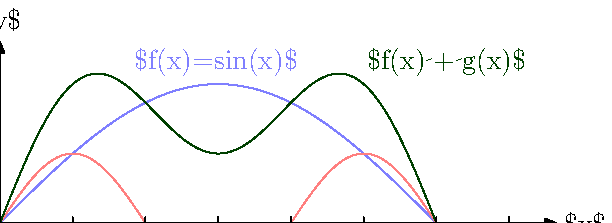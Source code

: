 \documentclass[border=5mm]{standalone}
\usepackage{luamplib}
\begin{document}
\mplibtextextlabel{enable}
\begin{mplibcode}
vardef pi_sixths(expr n) = 
    save s, f, q; string s, f; numeric q; 
    s = if n < 0: "-" else: "" fi; q = abs(n);
    if q mod 6 = 0:
        f = if q > 6: decimal 1/6 q else: "" fi;
    elseif q mod 3 = 0:
        f = "\frac{" & decimal 1/3 q & "}{2}";
    elseif q mod 2 = 0:
        f = "\frac{" & decimal 1/2 q & "}{3}";
    else:
        f = "\frac{" & decimal q & "}{6}";
    fi
    "$\scriptstyle" & s & f & "\pi$"
enddef;

beginfig(1);
    numeric u, pi; u = 50; pi = 3.141592653589793;

    path xx, yy;
    xx = (3.5 left -- 4 right) scaled u;
    yy = (1.2 down -- 1.3 up) scaled u;
    
    path ss, tt, uu;
    ss = origin for x=1 upto 360: -- (x, sind(x)) endfor;
    tt = origin for x=1 upto 360: -- (x, 1/2 sind(3x)) endfor;
    uu = origin for x=1 upto 360: -- (x, ypart point x of ss + ypart point x of tt) endfor;

    forsuffixes $=ss, tt, uu:
        $ := $ shifted 360 left & $;
        $ := $ xscaled (pi/180) scaled u;
        $ := $ cutbefore yy shifted point 0 of xx
               cutafter  yy shifted point 1 of xx;
    endfor

    draw ss withcolor 1/2[blue, white]; 
    draw tt withcolor 1/2[red, white];
    draw uu withcolor 1/4 green;

    label.top("$f(x)=sin(x)$", point 290 of ss) withcolor 1/2[blue, white];
    label.bot("$g(x)=\frac12 sin(3x)$", point 295 of tt) withcolor 1/2[red, white];
    label.urt("$f(x) + g(x)$", point 350 of uu) withcolor 1/4 green;
    
    drawarrow xx; label.rt("$x$", point 1 of xx);
    drawarrow yy; label.top("$y$", point 1 of yy);

    for i=-6, -5, -4, -3, -2, -1, 1, 2, 3, 4, 5, 6, 7:
        draw (down--up) scaled 2 shifted (pi * i/6 * u, 0);
        label.bot(pi_sixths(i), (pi * i/6 * u, -2));
    endfor

endfig;
\end{mplibcode}
\end{document}
